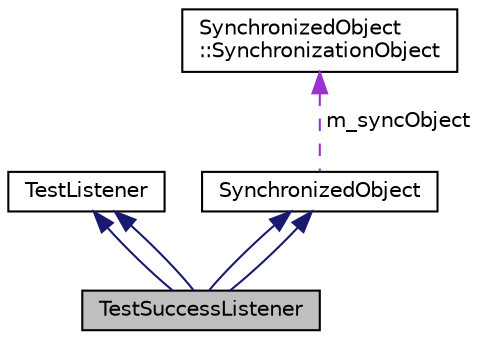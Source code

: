 digraph "TestSuccessListener"
{
  edge [fontname="Helvetica",fontsize="10",labelfontname="Helvetica",labelfontsize="10"];
  node [fontname="Helvetica",fontsize="10",shape=record];
  Node1 [label="TestSuccessListener",height=0.2,width=0.4,color="black", fillcolor="grey75", style="filled", fontcolor="black"];
  Node2 -> Node1 [dir="back",color="midnightblue",fontsize="10",style="solid"];
  Node2 [label="TestListener",height=0.2,width=0.4,color="black", fillcolor="white", style="filled",URL="$class_test_listener.html",tooltip="Listener for test progress and result.Implementing the Observer pattern a TestListener may be registe..."];
  Node3 -> Node1 [dir="back",color="midnightblue",fontsize="10",style="solid"];
  Node3 [label="SynchronizedObject",height=0.2,width=0.4,color="black", fillcolor="white", style="filled",URL="$class_synchronized_object.html",tooltip="Base class for synchronized object. "];
  Node4 -> Node3 [dir="back",color="darkorchid3",fontsize="10",style="dashed",label=" m_syncObject" ];
  Node4 [label="SynchronizedObject\l::SynchronizationObject",height=0.2,width=0.4,color="black", fillcolor="white", style="filled",URL="$class_synchronized_object_1_1_synchronization_object.html",tooltip="Abstract synchronization object (mutex) "];
  Node2 -> Node1 [dir="back",color="midnightblue",fontsize="10",style="solid"];
  Node3 -> Node1 [dir="back",color="midnightblue",fontsize="10",style="solid"];
}

